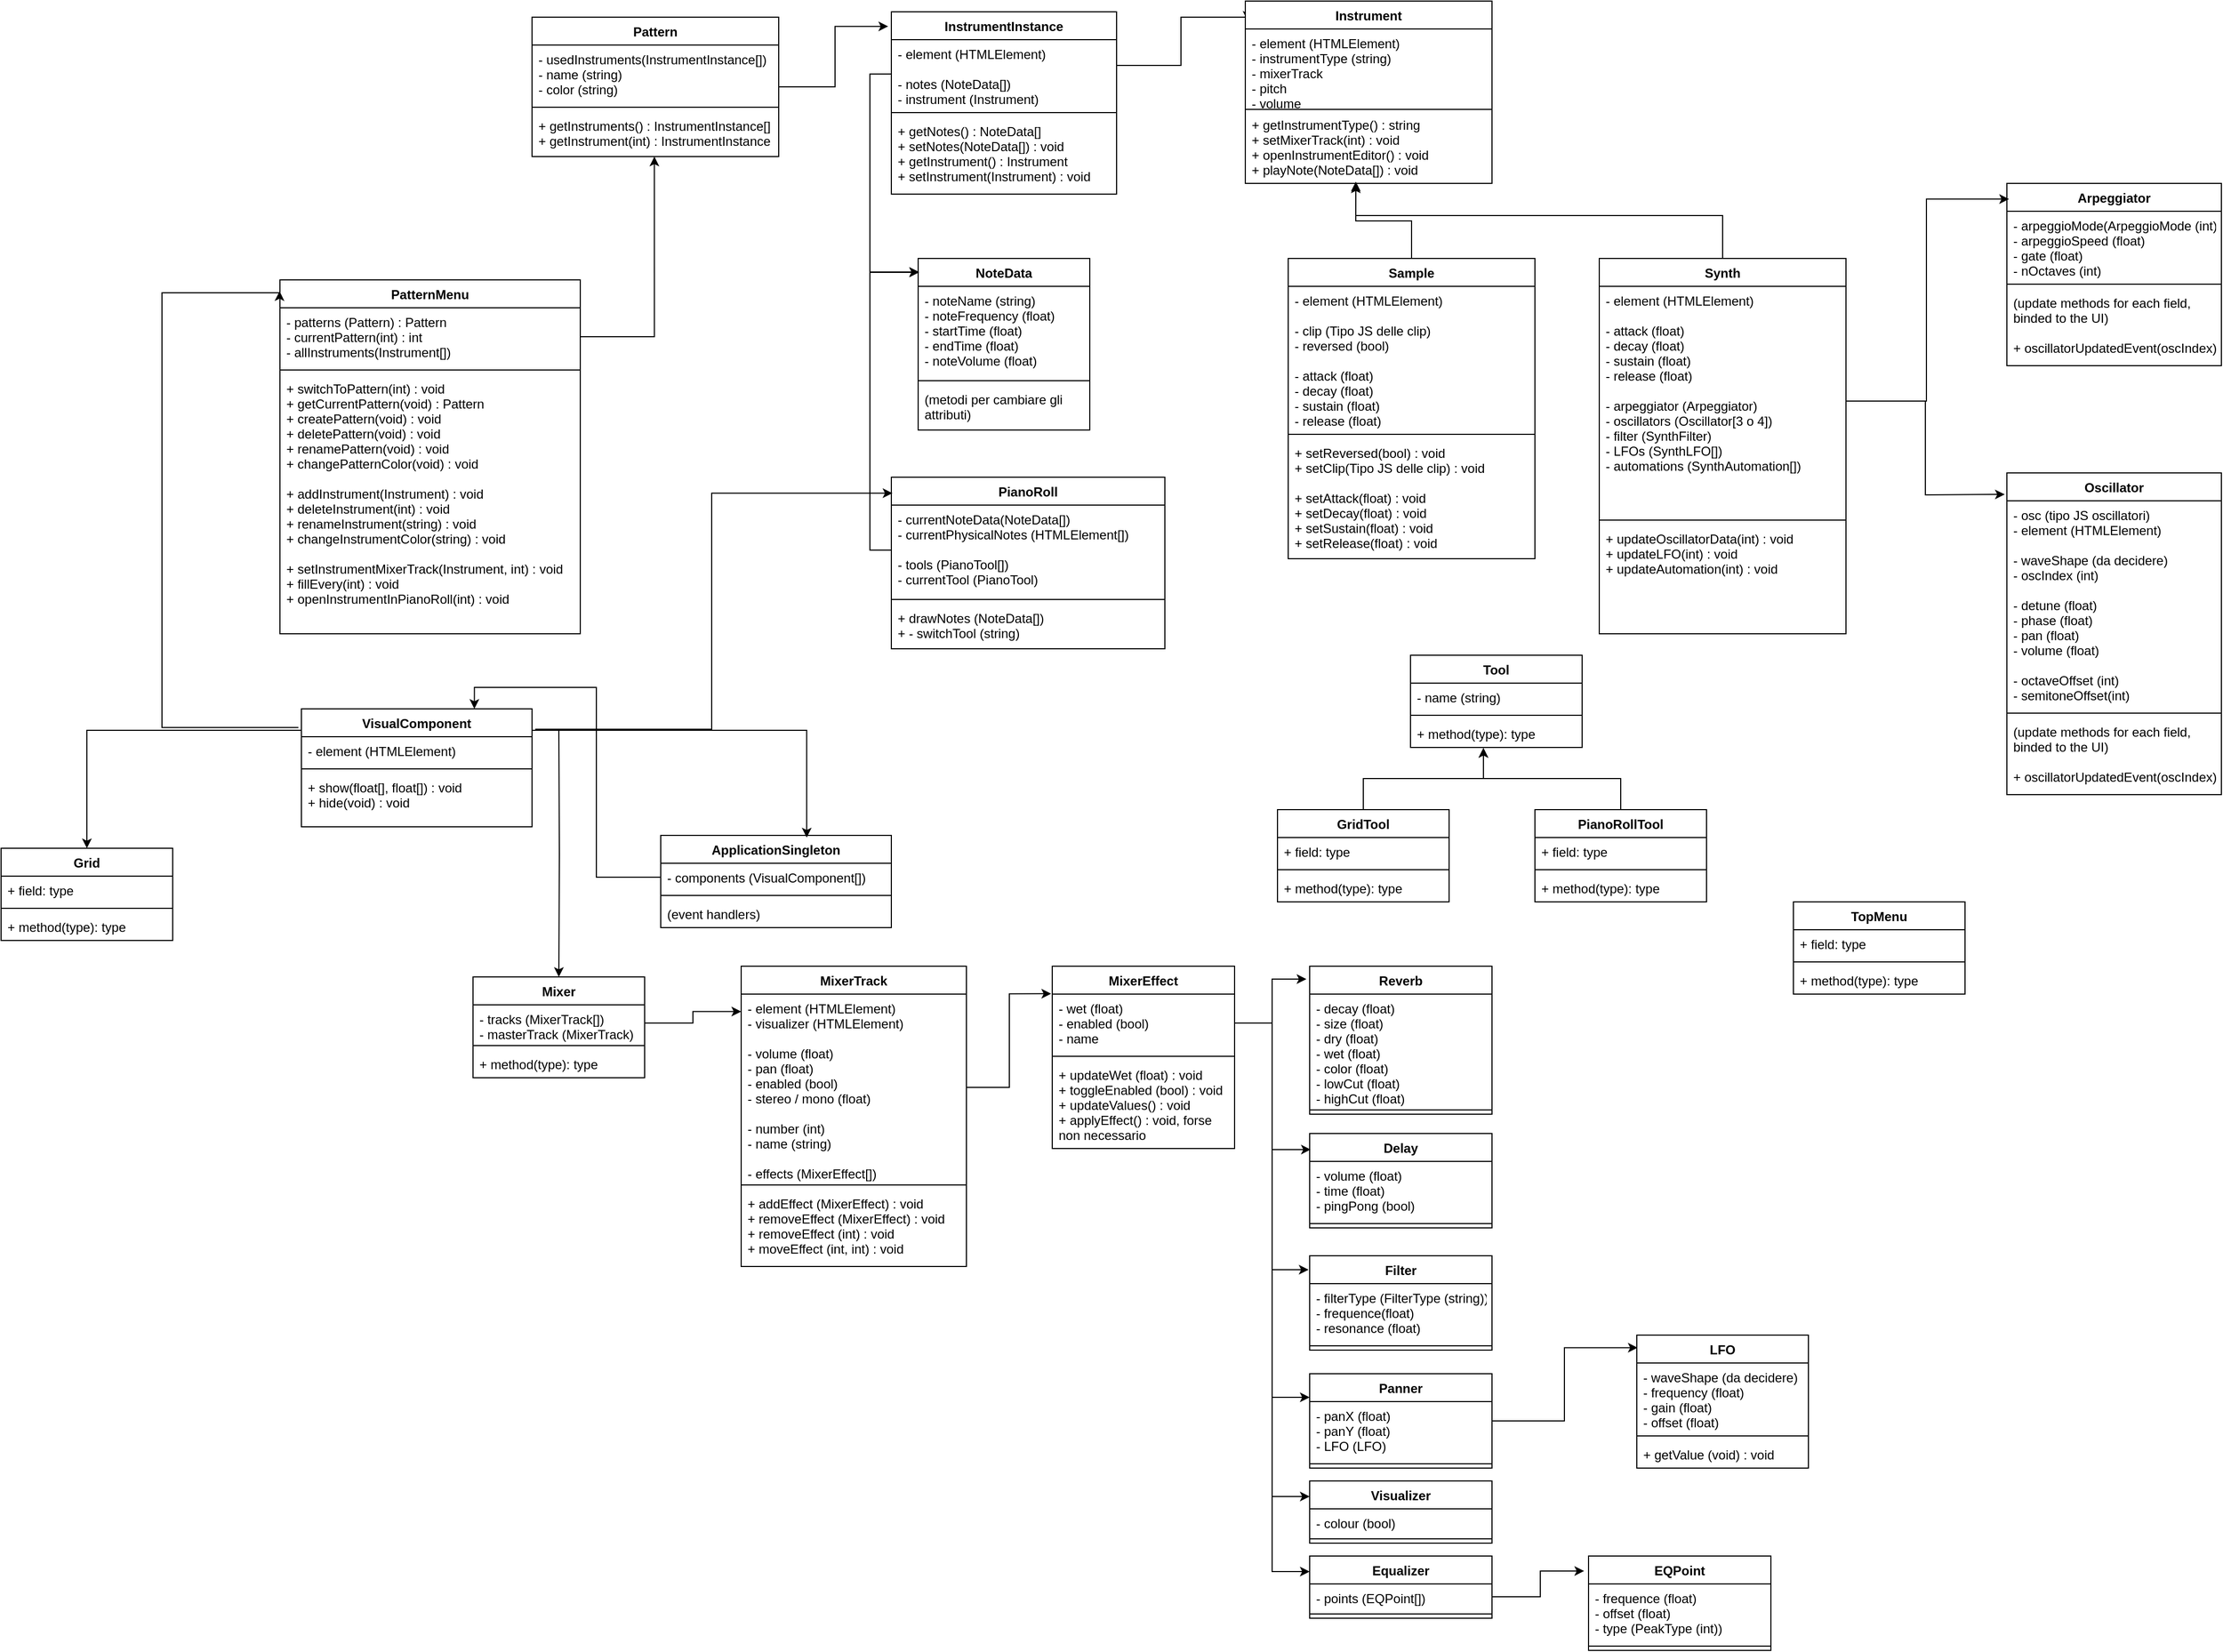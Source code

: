 <mxfile version="14.4.4" type="device"><diagram id="C5RBs43oDa-KdzZeNtuy" name="Page-1"><mxGraphModel dx="1695" dy="1619" grid="1" gridSize="10" guides="1" tooltips="1" connect="1" arrows="1" fold="1" page="1" pageScale="1" pageWidth="827" pageHeight="1169" math="0" shadow="0"><root><mxCell id="WIyWlLk6GJQsqaUBKTNV-0"/><mxCell id="WIyWlLk6GJQsqaUBKTNV-1" parent="WIyWlLk6GJQsqaUBKTNV-0"/><mxCell id="mpDqHgoqTFLw5ExMY9Df-0" value="Mixer" style="swimlane;fontStyle=1;align=center;verticalAlign=top;childLayout=stackLayout;horizontal=1;startSize=26;horizontalStack=0;resizeParent=1;resizeParentMax=0;resizeLast=0;collapsible=1;marginBottom=0;" parent="WIyWlLk6GJQsqaUBKTNV-1" vertex="1"><mxGeometry x="-150" y="790" width="160" height="94" as="geometry"/></mxCell><mxCell id="mpDqHgoqTFLw5ExMY9Df-1" value="- tracks (MixerTrack[])&#10;- masterTrack (MixerTrack)" style="text;strokeColor=none;fillColor=none;align=left;verticalAlign=top;spacingLeft=4;spacingRight=4;overflow=hidden;rotatable=0;points=[[0,0.5],[1,0.5]];portConstraint=eastwest;" parent="mpDqHgoqTFLw5ExMY9Df-0" vertex="1"><mxGeometry y="26" width="160" height="34" as="geometry"/></mxCell><mxCell id="mpDqHgoqTFLw5ExMY9Df-2" value="" style="line;strokeWidth=1;fillColor=none;align=left;verticalAlign=middle;spacingTop=-1;spacingLeft=3;spacingRight=3;rotatable=0;labelPosition=right;points=[];portConstraint=eastwest;" parent="mpDqHgoqTFLw5ExMY9Df-0" vertex="1"><mxGeometry y="60" width="160" height="8" as="geometry"/></mxCell><mxCell id="mpDqHgoqTFLw5ExMY9Df-3" value="+ method(type): type" style="text;strokeColor=none;fillColor=none;align=left;verticalAlign=top;spacingLeft=4;spacingRight=4;overflow=hidden;rotatable=0;points=[[0,0.5],[1,0.5]];portConstraint=eastwest;" parent="mpDqHgoqTFLw5ExMY9Df-0" vertex="1"><mxGeometry y="68" width="160" height="26" as="geometry"/></mxCell><mxCell id="mpDqHgoqTFLw5ExMY9Df-4" value="PatternMenu&#10;" style="swimlane;fontStyle=1;align=center;verticalAlign=top;childLayout=stackLayout;horizontal=1;startSize=26;horizontalStack=0;resizeParent=1;resizeParentMax=0;resizeLast=0;collapsible=1;marginBottom=0;" parent="WIyWlLk6GJQsqaUBKTNV-1" vertex="1"><mxGeometry x="-330" y="140" width="280" height="330" as="geometry"/></mxCell><mxCell id="mpDqHgoqTFLw5ExMY9Df-5" value="- patterns (Pattern) : Pattern&#10;- currentPattern(int) : int&#10;- allInstruments(Instrument[])" style="text;strokeColor=none;fillColor=none;align=left;verticalAlign=top;spacingLeft=4;spacingRight=4;overflow=hidden;rotatable=0;points=[[0,0.5],[1,0.5]];portConstraint=eastwest;" parent="mpDqHgoqTFLw5ExMY9Df-4" vertex="1"><mxGeometry y="26" width="280" height="54" as="geometry"/></mxCell><mxCell id="mpDqHgoqTFLw5ExMY9Df-6" value="" style="line;strokeWidth=1;fillColor=none;align=left;verticalAlign=middle;spacingTop=-1;spacingLeft=3;spacingRight=3;rotatable=0;labelPosition=right;points=[];portConstraint=eastwest;" parent="mpDqHgoqTFLw5ExMY9Df-4" vertex="1"><mxGeometry y="80" width="280" height="8" as="geometry"/></mxCell><mxCell id="mpDqHgoqTFLw5ExMY9Df-7" value="+ switchToPattern(int) : void&#10;+ getCurrentPattern(void) : Pattern&#10;+ createPattern(void) : void&#10;+ deletePattern(void) : void&#10;+ renamePattern(void) : void&#10;+ changePatternColor(void) : void&#10;&#10;+ addInstrument(Instrument) : void&#10;+ deleteInstrument(int) : void&#10;+ renameInstrument(string) : void&#10;+ changeInstrumentColor(string) : void&#10;&#10;+ setInstrumentMixerTrack(Instrument, int) : void&#10;+ fillEvery(int) : void&#10;+ openInstrumentInPianoRoll(int) : void" style="text;strokeColor=none;fillColor=none;align=left;verticalAlign=top;spacingLeft=4;spacingRight=4;overflow=hidden;rotatable=0;points=[[0,0.5],[1,0.5]];portConstraint=eastwest;" parent="mpDqHgoqTFLw5ExMY9Df-4" vertex="1"><mxGeometry y="88" width="280" height="242" as="geometry"/></mxCell><mxCell id="mpDqHgoqTFLw5ExMY9Df-8" value="PianoRoll" style="swimlane;fontStyle=1;align=center;verticalAlign=top;childLayout=stackLayout;horizontal=1;startSize=26;horizontalStack=0;resizeParent=1;resizeParentMax=0;resizeLast=0;collapsible=1;marginBottom=0;" parent="WIyWlLk6GJQsqaUBKTNV-1" vertex="1"><mxGeometry x="240" y="324" width="255" height="160" as="geometry"/></mxCell><mxCell id="mpDqHgoqTFLw5ExMY9Df-9" value="- currentNoteData(NoteData[])&#10;- currentPhysicalNotes (HTMLElement[])&#10;&#10;- tools (PianoTool[]) &#10;- currentTool (PianoTool)" style="text;strokeColor=none;fillColor=none;align=left;verticalAlign=top;spacingLeft=4;spacingRight=4;overflow=hidden;rotatable=0;points=[[0,0.5],[1,0.5]];portConstraint=eastwest;" parent="mpDqHgoqTFLw5ExMY9Df-8" vertex="1"><mxGeometry y="26" width="255" height="84" as="geometry"/></mxCell><mxCell id="mpDqHgoqTFLw5ExMY9Df-10" value="" style="line;strokeWidth=1;fillColor=none;align=left;verticalAlign=middle;spacingTop=-1;spacingLeft=3;spacingRight=3;rotatable=0;labelPosition=right;points=[];portConstraint=eastwest;" parent="mpDqHgoqTFLw5ExMY9Df-8" vertex="1"><mxGeometry y="110" width="255" height="8" as="geometry"/></mxCell><mxCell id="mpDqHgoqTFLw5ExMY9Df-11" value="+ drawNotes (NoteData[])&#10;+ - switchTool (string)" style="text;strokeColor=none;fillColor=none;align=left;verticalAlign=top;spacingLeft=4;spacingRight=4;overflow=hidden;rotatable=0;points=[[0,0.5],[1,0.5]];portConstraint=eastwest;" parent="mpDqHgoqTFLw5ExMY9Df-8" vertex="1"><mxGeometry y="118" width="255" height="42" as="geometry"/></mxCell><mxCell id="mpDqHgoqTFLw5ExMY9Df-12" value="TopMenu" style="swimlane;fontStyle=1;align=center;verticalAlign=top;childLayout=stackLayout;horizontal=1;startSize=26;horizontalStack=0;resizeParent=1;resizeParentMax=0;resizeLast=0;collapsible=1;marginBottom=0;" parent="WIyWlLk6GJQsqaUBKTNV-1" vertex="1"><mxGeometry x="1081" y="720" width="160" height="86" as="geometry"/></mxCell><mxCell id="mpDqHgoqTFLw5ExMY9Df-13" value="+ field: type" style="text;strokeColor=none;fillColor=none;align=left;verticalAlign=top;spacingLeft=4;spacingRight=4;overflow=hidden;rotatable=0;points=[[0,0.5],[1,0.5]];portConstraint=eastwest;" parent="mpDqHgoqTFLw5ExMY9Df-12" vertex="1"><mxGeometry y="26" width="160" height="26" as="geometry"/></mxCell><mxCell id="mpDqHgoqTFLw5ExMY9Df-14" value="" style="line;strokeWidth=1;fillColor=none;align=left;verticalAlign=middle;spacingTop=-1;spacingLeft=3;spacingRight=3;rotatable=0;labelPosition=right;points=[];portConstraint=eastwest;" parent="mpDqHgoqTFLw5ExMY9Df-12" vertex="1"><mxGeometry y="52" width="160" height="8" as="geometry"/></mxCell><mxCell id="mpDqHgoqTFLw5ExMY9Df-15" value="+ method(type): type" style="text;strokeColor=none;fillColor=none;align=left;verticalAlign=top;spacingLeft=4;spacingRight=4;overflow=hidden;rotatable=0;points=[[0,0.5],[1,0.5]];portConstraint=eastwest;" parent="mpDqHgoqTFLw5ExMY9Df-12" vertex="1"><mxGeometry y="60" width="160" height="26" as="geometry"/></mxCell><mxCell id="mpDqHgoqTFLw5ExMY9Df-16" value="Grid&#10;" style="swimlane;fontStyle=1;align=center;verticalAlign=top;childLayout=stackLayout;horizontal=1;startSize=26;horizontalStack=0;resizeParent=1;resizeParentMax=0;resizeLast=0;collapsible=1;marginBottom=0;" parent="WIyWlLk6GJQsqaUBKTNV-1" vertex="1"><mxGeometry x="-590" y="670" width="160" height="86" as="geometry"/></mxCell><mxCell id="mpDqHgoqTFLw5ExMY9Df-17" value="+ field: type" style="text;strokeColor=none;fillColor=none;align=left;verticalAlign=top;spacingLeft=4;spacingRight=4;overflow=hidden;rotatable=0;points=[[0,0.5],[1,0.5]];portConstraint=eastwest;" parent="mpDqHgoqTFLw5ExMY9Df-16" vertex="1"><mxGeometry y="26" width="160" height="26" as="geometry"/></mxCell><mxCell id="mpDqHgoqTFLw5ExMY9Df-18" value="" style="line;strokeWidth=1;fillColor=none;align=left;verticalAlign=middle;spacingTop=-1;spacingLeft=3;spacingRight=3;rotatable=0;labelPosition=right;points=[];portConstraint=eastwest;" parent="mpDqHgoqTFLw5ExMY9Df-16" vertex="1"><mxGeometry y="52" width="160" height="8" as="geometry"/></mxCell><mxCell id="mpDqHgoqTFLw5ExMY9Df-19" value="+ method(type): type" style="text;strokeColor=none;fillColor=none;align=left;verticalAlign=top;spacingLeft=4;spacingRight=4;overflow=hidden;rotatable=0;points=[[0,0.5],[1,0.5]];portConstraint=eastwest;" parent="mpDqHgoqTFLw5ExMY9Df-16" vertex="1"><mxGeometry y="60" width="160" height="26" as="geometry"/></mxCell><mxCell id="mpDqHgoqTFLw5ExMY9Df-20" value="Tool&#10;" style="swimlane;fontStyle=1;align=center;verticalAlign=top;childLayout=stackLayout;horizontal=1;startSize=26;horizontalStack=0;resizeParent=1;resizeParentMax=0;resizeLast=0;collapsible=1;marginBottom=0;" parent="WIyWlLk6GJQsqaUBKTNV-1" vertex="1"><mxGeometry x="724" y="490" width="160" height="86" as="geometry"/></mxCell><mxCell id="mpDqHgoqTFLw5ExMY9Df-21" value="- name (string)" style="text;strokeColor=none;fillColor=none;align=left;verticalAlign=top;spacingLeft=4;spacingRight=4;overflow=hidden;rotatable=0;points=[[0,0.5],[1,0.5]];portConstraint=eastwest;" parent="mpDqHgoqTFLw5ExMY9Df-20" vertex="1"><mxGeometry y="26" width="160" height="26" as="geometry"/></mxCell><mxCell id="mpDqHgoqTFLw5ExMY9Df-22" value="" style="line;strokeWidth=1;fillColor=none;align=left;verticalAlign=middle;spacingTop=-1;spacingLeft=3;spacingRight=3;rotatable=0;labelPosition=right;points=[];portConstraint=eastwest;" parent="mpDqHgoqTFLw5ExMY9Df-20" vertex="1"><mxGeometry y="52" width="160" height="8" as="geometry"/></mxCell><mxCell id="mpDqHgoqTFLw5ExMY9Df-23" value="+ method(type): type" style="text;strokeColor=none;fillColor=none;align=left;verticalAlign=top;spacingLeft=4;spacingRight=4;overflow=hidden;rotatable=0;points=[[0,0.5],[1,0.5]];portConstraint=eastwest;" parent="mpDqHgoqTFLw5ExMY9Df-20" vertex="1"><mxGeometry y="60" width="160" height="26" as="geometry"/></mxCell><mxCell id="mpDqHgoqTFLw5ExMY9Df-32" style="edgeStyle=orthogonalEdgeStyle;rounded=0;orthogonalLoop=1;jettySize=auto;html=1;entryX=0.425;entryY=1.019;entryDx=0;entryDy=0;entryPerimeter=0;" parent="WIyWlLk6GJQsqaUBKTNV-1" source="mpDqHgoqTFLw5ExMY9Df-24" target="mpDqHgoqTFLw5ExMY9Df-23" edge="1"><mxGeometry relative="1" as="geometry"/></mxCell><mxCell id="mpDqHgoqTFLw5ExMY9Df-24" value="GridTool&#10;" style="swimlane;fontStyle=1;align=center;verticalAlign=top;childLayout=stackLayout;horizontal=1;startSize=26;horizontalStack=0;resizeParent=1;resizeParentMax=0;resizeLast=0;collapsible=1;marginBottom=0;" parent="WIyWlLk6GJQsqaUBKTNV-1" vertex="1"><mxGeometry x="600" y="634" width="160" height="86" as="geometry"/></mxCell><mxCell id="mpDqHgoqTFLw5ExMY9Df-25" value="+ field: type" style="text;strokeColor=none;fillColor=none;align=left;verticalAlign=top;spacingLeft=4;spacingRight=4;overflow=hidden;rotatable=0;points=[[0,0.5],[1,0.5]];portConstraint=eastwest;" parent="mpDqHgoqTFLw5ExMY9Df-24" vertex="1"><mxGeometry y="26" width="160" height="26" as="geometry"/></mxCell><mxCell id="mpDqHgoqTFLw5ExMY9Df-26" value="" style="line;strokeWidth=1;fillColor=none;align=left;verticalAlign=middle;spacingTop=-1;spacingLeft=3;spacingRight=3;rotatable=0;labelPosition=right;points=[];portConstraint=eastwest;" parent="mpDqHgoqTFLw5ExMY9Df-24" vertex="1"><mxGeometry y="52" width="160" height="8" as="geometry"/></mxCell><mxCell id="mpDqHgoqTFLw5ExMY9Df-27" value="+ method(type): type" style="text;strokeColor=none;fillColor=none;align=left;verticalAlign=top;spacingLeft=4;spacingRight=4;overflow=hidden;rotatable=0;points=[[0,0.5],[1,0.5]];portConstraint=eastwest;" parent="mpDqHgoqTFLw5ExMY9Df-24" vertex="1"><mxGeometry y="60" width="160" height="26" as="geometry"/></mxCell><mxCell id="mpDqHgoqTFLw5ExMY9Df-33" style="edgeStyle=orthogonalEdgeStyle;rounded=0;orthogonalLoop=1;jettySize=auto;html=1;entryX=0.425;entryY=1.019;entryDx=0;entryDy=0;entryPerimeter=0;" parent="WIyWlLk6GJQsqaUBKTNV-1" source="mpDqHgoqTFLw5ExMY9Df-28" target="mpDqHgoqTFLw5ExMY9Df-23" edge="1"><mxGeometry relative="1" as="geometry"/></mxCell><mxCell id="mpDqHgoqTFLw5ExMY9Df-28" value="PianoRollTool&#10;" style="swimlane;fontStyle=1;align=center;verticalAlign=top;childLayout=stackLayout;horizontal=1;startSize=26;horizontalStack=0;resizeParent=1;resizeParentMax=0;resizeLast=0;collapsible=1;marginBottom=0;" parent="WIyWlLk6GJQsqaUBKTNV-1" vertex="1"><mxGeometry x="840" y="634" width="160" height="86" as="geometry"/></mxCell><mxCell id="mpDqHgoqTFLw5ExMY9Df-29" value="+ field: type" style="text;strokeColor=none;fillColor=none;align=left;verticalAlign=top;spacingLeft=4;spacingRight=4;overflow=hidden;rotatable=0;points=[[0,0.5],[1,0.5]];portConstraint=eastwest;" parent="mpDqHgoqTFLw5ExMY9Df-28" vertex="1"><mxGeometry y="26" width="160" height="26" as="geometry"/></mxCell><mxCell id="mpDqHgoqTFLw5ExMY9Df-30" value="" style="line;strokeWidth=1;fillColor=none;align=left;verticalAlign=middle;spacingTop=-1;spacingLeft=3;spacingRight=3;rotatable=0;labelPosition=right;points=[];portConstraint=eastwest;" parent="mpDqHgoqTFLw5ExMY9Df-28" vertex="1"><mxGeometry y="52" width="160" height="8" as="geometry"/></mxCell><mxCell id="mpDqHgoqTFLw5ExMY9Df-31" value="+ method(type): type" style="text;strokeColor=none;fillColor=none;align=left;verticalAlign=top;spacingLeft=4;spacingRight=4;overflow=hidden;rotatable=0;points=[[0,0.5],[1,0.5]];portConstraint=eastwest;" parent="mpDqHgoqTFLw5ExMY9Df-28" vertex="1"><mxGeometry y="60" width="160" height="26" as="geometry"/></mxCell><mxCell id="mpDqHgoqTFLw5ExMY9Df-58" style="edgeStyle=orthogonalEdgeStyle;rounded=0;orthogonalLoop=1;jettySize=auto;html=1;entryX=-0.014;entryY=0.08;entryDx=0;entryDy=0;entryPerimeter=0;" parent="WIyWlLk6GJQsqaUBKTNV-1" source="mpDqHgoqTFLw5ExMY9Df-34" target="mpDqHgoqTFLw5ExMY9Df-40" edge="1"><mxGeometry relative="1" as="geometry"/></mxCell><mxCell id="mpDqHgoqTFLw5ExMY9Df-34" value="Pattern" style="swimlane;fontStyle=1;align=center;verticalAlign=top;childLayout=stackLayout;horizontal=1;startSize=26;horizontalStack=0;resizeParent=1;resizeParentMax=0;resizeLast=0;collapsible=1;marginBottom=0;" parent="WIyWlLk6GJQsqaUBKTNV-1" vertex="1"><mxGeometry x="-95" y="-105" width="230" height="130" as="geometry"/></mxCell><mxCell id="mpDqHgoqTFLw5ExMY9Df-35" value="- usedInstruments(InstrumentInstance[])&#10;- name (string)&#10;- color (string)" style="text;strokeColor=none;fillColor=none;align=left;verticalAlign=top;spacingLeft=4;spacingRight=4;overflow=hidden;rotatable=0;points=[[0,0.5],[1,0.5]];portConstraint=eastwest;" parent="mpDqHgoqTFLw5ExMY9Df-34" vertex="1"><mxGeometry y="26" width="230" height="54" as="geometry"/></mxCell><mxCell id="mpDqHgoqTFLw5ExMY9Df-36" value="" style="line;strokeWidth=1;fillColor=none;align=left;verticalAlign=middle;spacingTop=-1;spacingLeft=3;spacingRight=3;rotatable=0;labelPosition=right;points=[];portConstraint=eastwest;" parent="mpDqHgoqTFLw5ExMY9Df-34" vertex="1"><mxGeometry y="80" width="230" height="8" as="geometry"/></mxCell><mxCell id="mpDqHgoqTFLw5ExMY9Df-37" value="+ getInstruments() : InstrumentInstance[]&#10;+ getInstrument(int) : InstrumentInstance&#10;" style="text;strokeColor=none;fillColor=none;align=left;verticalAlign=top;spacingLeft=4;spacingRight=4;overflow=hidden;rotatable=0;points=[[0,0.5],[1,0.5]];portConstraint=eastwest;" parent="mpDqHgoqTFLw5ExMY9Df-34" vertex="1"><mxGeometry y="88" width="230" height="42" as="geometry"/></mxCell><mxCell id="mpDqHgoqTFLw5ExMY9Df-59" style="edgeStyle=orthogonalEdgeStyle;rounded=0;orthogonalLoop=1;jettySize=auto;html=1;entryX=0.009;entryY=0.108;entryDx=0;entryDy=0;entryPerimeter=0;" parent="WIyWlLk6GJQsqaUBKTNV-1" source="mpDqHgoqTFLw5ExMY9Df-40" target="mpDqHgoqTFLw5ExMY9Df-45" edge="1"><mxGeometry relative="1" as="geometry"><Array as="points"><mxPoint x="510" y="-60"/><mxPoint x="510" y="-105"/></Array></mxGeometry></mxCell><mxCell id="mpDqHgoqTFLw5ExMY9Df-40" value="InstrumentInstance" style="swimlane;fontStyle=1;align=center;verticalAlign=top;childLayout=stackLayout;horizontal=1;startSize=26;horizontalStack=0;resizeParent=1;resizeParentMax=0;resizeLast=0;collapsible=1;marginBottom=0;" parent="WIyWlLk6GJQsqaUBKTNV-1" vertex="1"><mxGeometry x="240" y="-110" width="210" height="170" as="geometry"/></mxCell><mxCell id="mpDqHgoqTFLw5ExMY9Df-41" value="- element (HTMLElement)&#10;&#10;- notes (NoteData[])&#10;- instrument (Instrument)&#10;" style="text;strokeColor=none;fillColor=none;align=left;verticalAlign=top;spacingLeft=4;spacingRight=4;overflow=hidden;rotatable=0;points=[[0,0.5],[1,0.5]];portConstraint=eastwest;" parent="mpDqHgoqTFLw5ExMY9Df-40" vertex="1"><mxGeometry y="26" width="210" height="64" as="geometry"/></mxCell><mxCell id="mpDqHgoqTFLw5ExMY9Df-42" value="" style="line;strokeWidth=1;fillColor=none;align=left;verticalAlign=middle;spacingTop=-1;spacingLeft=3;spacingRight=3;rotatable=0;labelPosition=right;points=[];portConstraint=eastwest;" parent="mpDqHgoqTFLw5ExMY9Df-40" vertex="1"><mxGeometry y="90" width="210" height="8" as="geometry"/></mxCell><mxCell id="mpDqHgoqTFLw5ExMY9Df-43" value="+ getNotes() : NoteData[]&#10;+ setNotes(NoteData[]) : void&#10;+ getInstrument() : Instrument&#10;+ setInstrument(Instrument) : void" style="text;strokeColor=none;fillColor=none;align=left;verticalAlign=top;spacingLeft=4;spacingRight=4;overflow=hidden;rotatable=0;points=[[0,0.5],[1,0.5]];portConstraint=eastwest;" parent="mpDqHgoqTFLw5ExMY9Df-40" vertex="1"><mxGeometry y="98" width="210" height="72" as="geometry"/></mxCell><mxCell id="mpDqHgoqTFLw5ExMY9Df-45" value="Instrument" style="swimlane;fontStyle=1;align=center;verticalAlign=top;childLayout=stackLayout;horizontal=1;startSize=26;horizontalStack=0;resizeParent=1;resizeParentMax=0;resizeLast=0;collapsible=1;marginBottom=0;" parent="WIyWlLk6GJQsqaUBKTNV-1" vertex="1"><mxGeometry x="570" y="-120" width="230" height="170" as="geometry"/></mxCell><mxCell id="mpDqHgoqTFLw5ExMY9Df-46" value="- element (HTMLElement)&#10;- instrumentType (string)&#10;- mixerTrack&#10;- pitch&#10;- volume&#10;" style="text;strokeColor=none;fillColor=none;align=left;verticalAlign=top;spacingLeft=4;spacingRight=4;overflow=hidden;rotatable=0;points=[[0,0.5],[1,0.5]];portConstraint=eastwest;" parent="mpDqHgoqTFLw5ExMY9Df-45" vertex="1"><mxGeometry y="26" width="230" height="74" as="geometry"/></mxCell><mxCell id="mpDqHgoqTFLw5ExMY9Df-47" value="" style="line;strokeWidth=1;fillColor=none;align=left;verticalAlign=middle;spacingTop=-1;spacingLeft=3;spacingRight=3;rotatable=0;labelPosition=right;points=[];portConstraint=eastwest;" parent="mpDqHgoqTFLw5ExMY9Df-45" vertex="1"><mxGeometry y="100" width="230" height="2" as="geometry"/></mxCell><mxCell id="mpDqHgoqTFLw5ExMY9Df-48" value="+ getInstrumentType() : string&#10;+ setMixerTrack(int) : void&#10;+ openInstrumentEditor() : void&#10;+ playNote(NoteData[]) : void" style="text;strokeColor=none;fillColor=none;align=left;verticalAlign=top;spacingLeft=4;spacingRight=4;overflow=hidden;rotatable=0;points=[[0,0.5],[1,0.5]];portConstraint=eastwest;" parent="mpDqHgoqTFLw5ExMY9Df-45" vertex="1"><mxGeometry y="102" width="230" height="68" as="geometry"/></mxCell><mxCell id="mpDqHgoqTFLw5ExMY9Df-60" style="edgeStyle=orthogonalEdgeStyle;rounded=0;orthogonalLoop=1;jettySize=auto;html=1;entryX=0.448;entryY=0.976;entryDx=0;entryDy=0;entryPerimeter=0;" parent="WIyWlLk6GJQsqaUBKTNV-1" source="mpDqHgoqTFLw5ExMY9Df-49" target="mpDqHgoqTFLw5ExMY9Df-48" edge="1"><mxGeometry relative="1" as="geometry"><Array as="points"><mxPoint x="1015" y="80"/><mxPoint x="673" y="80"/></Array></mxGeometry></mxCell><mxCell id="mpDqHgoqTFLw5ExMY9Df-49" value="Synth" style="swimlane;fontStyle=1;align=center;verticalAlign=top;childLayout=stackLayout;horizontal=1;startSize=26;horizontalStack=0;resizeParent=1;resizeParentMax=0;resizeLast=0;collapsible=1;marginBottom=0;" parent="WIyWlLk6GJQsqaUBKTNV-1" vertex="1"><mxGeometry x="900" y="120" width="230" height="350" as="geometry"/></mxCell><mxCell id="mpDqHgoqTFLw5ExMY9Df-50" value="- element (HTMLElement)&#10;&#10;- attack (float)&#10;- decay (float)&#10;- sustain (float)&#10;- release (float)&#10;&#10;- arpeggiator (Arpeggiator)&#10;- oscillators (Oscillator[3 o 4])&#10;- filter (SynthFilter)&#10;- LFOs (SynthLFO[])&#10;- automations (SynthAutomation[])" style="text;strokeColor=none;fillColor=none;align=left;verticalAlign=top;spacingLeft=4;spacingRight=4;overflow=hidden;rotatable=0;points=[[0,0.5],[1,0.5]];portConstraint=eastwest;" parent="mpDqHgoqTFLw5ExMY9Df-49" vertex="1"><mxGeometry y="26" width="230" height="214" as="geometry"/></mxCell><mxCell id="mpDqHgoqTFLw5ExMY9Df-51" value="" style="line;strokeWidth=1;fillColor=none;align=left;verticalAlign=middle;spacingTop=-1;spacingLeft=3;spacingRight=3;rotatable=0;labelPosition=right;points=[];portConstraint=eastwest;" parent="mpDqHgoqTFLw5ExMY9Df-49" vertex="1"><mxGeometry y="240" width="230" height="8" as="geometry"/></mxCell><mxCell id="mpDqHgoqTFLw5ExMY9Df-52" value="+ updateOscillatorData(int) : void&#10;+ updateLFO(int) : void&#10;+ updateAutomation(int) : void" style="text;strokeColor=none;fillColor=none;align=left;verticalAlign=top;spacingLeft=4;spacingRight=4;overflow=hidden;rotatable=0;points=[[0,0.5],[1,0.5]];portConstraint=eastwest;" parent="mpDqHgoqTFLw5ExMY9Df-49" vertex="1"><mxGeometry y="248" width="230" height="102" as="geometry"/></mxCell><mxCell id="mpDqHgoqTFLw5ExMY9Df-61" style="edgeStyle=orthogonalEdgeStyle;rounded=0;orthogonalLoop=1;jettySize=auto;html=1;entryX=0.448;entryY=1;entryDx=0;entryDy=0;entryPerimeter=0;" parent="WIyWlLk6GJQsqaUBKTNV-1" source="mpDqHgoqTFLw5ExMY9Df-53" target="mpDqHgoqTFLw5ExMY9Df-48" edge="1"><mxGeometry relative="1" as="geometry"><mxPoint x="700" y="20" as="targetPoint"/></mxGeometry></mxCell><mxCell id="mpDqHgoqTFLw5ExMY9Df-53" value="Sample" style="swimlane;fontStyle=1;align=center;verticalAlign=top;childLayout=stackLayout;horizontal=1;startSize=26;horizontalStack=0;resizeParent=1;resizeParentMax=0;resizeLast=0;collapsible=1;marginBottom=0;" parent="WIyWlLk6GJQsqaUBKTNV-1" vertex="1"><mxGeometry x="610" y="120" width="230" height="280" as="geometry"/></mxCell><mxCell id="mpDqHgoqTFLw5ExMY9Df-54" value="- element (HTMLElement)&#10;&#10;- clip (Tipo JS delle clip)&#10;- reversed (bool)&#10;&#10;- attack (float)&#10;- decay (float)&#10;- sustain (float)&#10;- release (float)" style="text;strokeColor=none;fillColor=none;align=left;verticalAlign=top;spacingLeft=4;spacingRight=4;overflow=hidden;rotatable=0;points=[[0,0.5],[1,0.5]];portConstraint=eastwest;" parent="mpDqHgoqTFLw5ExMY9Df-53" vertex="1"><mxGeometry y="26" width="230" height="134" as="geometry"/></mxCell><mxCell id="mpDqHgoqTFLw5ExMY9Df-55" value="" style="line;strokeWidth=1;fillColor=none;align=left;verticalAlign=middle;spacingTop=-1;spacingLeft=3;spacingRight=3;rotatable=0;labelPosition=right;points=[];portConstraint=eastwest;" parent="mpDqHgoqTFLw5ExMY9Df-53" vertex="1"><mxGeometry y="160" width="230" height="8" as="geometry"/></mxCell><mxCell id="mpDqHgoqTFLw5ExMY9Df-56" value="+ setReversed(bool) : void&#10;+ setClip(Tipo JS delle clip) : void&#10;&#10;+ setAttack(float) : void&#10;+ setDecay(float) : void&#10;+ setSustain(float) : void&#10;+ setRelease(float) : void" style="text;strokeColor=none;fillColor=none;align=left;verticalAlign=top;spacingLeft=4;spacingRight=4;overflow=hidden;rotatable=0;points=[[0,0.5],[1,0.5]];portConstraint=eastwest;" parent="mpDqHgoqTFLw5ExMY9Df-53" vertex="1"><mxGeometry y="168" width="230" height="112" as="geometry"/></mxCell><mxCell id="mpDqHgoqTFLw5ExMY9Df-57" style="edgeStyle=orthogonalEdgeStyle;rounded=0;orthogonalLoop=1;jettySize=auto;html=1;entryX=0.496;entryY=1;entryDx=0;entryDy=0;entryPerimeter=0;" parent="WIyWlLk6GJQsqaUBKTNV-1" source="mpDqHgoqTFLw5ExMY9Df-5" target="mpDqHgoqTFLw5ExMY9Df-37" edge="1"><mxGeometry relative="1" as="geometry"/></mxCell><mxCell id="mpDqHgoqTFLw5ExMY9Df-62" value="Oscillator" style="swimlane;fontStyle=1;align=center;verticalAlign=top;childLayout=stackLayout;horizontal=1;startSize=26;horizontalStack=0;resizeParent=1;resizeParentMax=0;resizeLast=0;collapsible=1;marginBottom=0;" parent="WIyWlLk6GJQsqaUBKTNV-1" vertex="1"><mxGeometry x="1280" y="320" width="200" height="300" as="geometry"/></mxCell><mxCell id="mpDqHgoqTFLw5ExMY9Df-63" value="- osc (tipo JS oscillatori)&#10;- element (HTMLElement)&#10;&#10;- waveShape (da decidere)&#10;- oscIndex (int)&#10;&#10;- detune (float)&#10;- phase (float)&#10;- pan (float)&#10;- volume (float)&#10;&#10;- octaveOffset (int)&#10;- semitoneOffset(int)" style="text;strokeColor=none;fillColor=none;align=left;verticalAlign=top;spacingLeft=4;spacingRight=4;overflow=hidden;rotatable=0;points=[[0,0.5],[1,0.5]];portConstraint=eastwest;" parent="mpDqHgoqTFLw5ExMY9Df-62" vertex="1"><mxGeometry y="26" width="200" height="194" as="geometry"/></mxCell><mxCell id="mpDqHgoqTFLw5ExMY9Df-64" value="" style="line;strokeWidth=1;fillColor=none;align=left;verticalAlign=middle;spacingTop=-1;spacingLeft=3;spacingRight=3;rotatable=0;labelPosition=right;points=[];portConstraint=eastwest;" parent="mpDqHgoqTFLw5ExMY9Df-62" vertex="1"><mxGeometry y="220" width="200" height="8" as="geometry"/></mxCell><mxCell id="mpDqHgoqTFLw5ExMY9Df-65" value="(update methods for each field, &#10;binded to the UI)&#10;&#10;+ oscillatorUpdatedEvent(oscIndex)" style="text;strokeColor=none;fillColor=none;align=left;verticalAlign=top;spacingLeft=4;spacingRight=4;overflow=hidden;rotatable=0;points=[[0,0.5],[1,0.5]];portConstraint=eastwest;" parent="mpDqHgoqTFLw5ExMY9Df-62" vertex="1"><mxGeometry y="228" width="200" height="72" as="geometry"/></mxCell><mxCell id="mpDqHgoqTFLw5ExMY9Df-66" style="edgeStyle=orthogonalEdgeStyle;rounded=0;orthogonalLoop=1;jettySize=auto;html=1;" parent="WIyWlLk6GJQsqaUBKTNV-1" source="mpDqHgoqTFLw5ExMY9Df-50" edge="1"><mxGeometry relative="1" as="geometry"><mxPoint x="1278" y="340" as="targetPoint"/></mxGeometry></mxCell><mxCell id="mpDqHgoqTFLw5ExMY9Df-67" value="NoteData" style="swimlane;fontStyle=1;align=center;verticalAlign=top;childLayout=stackLayout;horizontal=1;startSize=26;horizontalStack=0;resizeParent=1;resizeParentMax=0;resizeLast=0;collapsible=1;marginBottom=0;" parent="WIyWlLk6GJQsqaUBKTNV-1" vertex="1"><mxGeometry x="265" y="120" width="160" height="160" as="geometry"/></mxCell><mxCell id="mpDqHgoqTFLw5ExMY9Df-68" value="- noteName (string)&#10;- noteFrequency (float)&#10;- startTime (float)&#10;- endTime (float)&#10;- noteVolume (float)&#10;" style="text;strokeColor=none;fillColor=none;align=left;verticalAlign=top;spacingLeft=4;spacingRight=4;overflow=hidden;rotatable=0;points=[[0,0.5],[1,0.5]];portConstraint=eastwest;" parent="mpDqHgoqTFLw5ExMY9Df-67" vertex="1"><mxGeometry y="26" width="160" height="84" as="geometry"/></mxCell><mxCell id="mpDqHgoqTFLw5ExMY9Df-69" value="" style="line;strokeWidth=1;fillColor=none;align=left;verticalAlign=middle;spacingTop=-1;spacingLeft=3;spacingRight=3;rotatable=0;labelPosition=right;points=[];portConstraint=eastwest;" parent="mpDqHgoqTFLw5ExMY9Df-67" vertex="1"><mxGeometry y="110" width="160" height="8" as="geometry"/></mxCell><mxCell id="mpDqHgoqTFLw5ExMY9Df-70" value="(metodi per cambiare gli &#10;attributi)" style="text;strokeColor=none;fillColor=none;align=left;verticalAlign=top;spacingLeft=4;spacingRight=4;overflow=hidden;rotatable=0;points=[[0,0.5],[1,0.5]];portConstraint=eastwest;" parent="mpDqHgoqTFLw5ExMY9Df-67" vertex="1"><mxGeometry y="118" width="160" height="42" as="geometry"/></mxCell><mxCell id="mpDqHgoqTFLw5ExMY9Df-71" style="edgeStyle=orthogonalEdgeStyle;rounded=0;orthogonalLoop=1;jettySize=auto;html=1;entryX=0.006;entryY=0.081;entryDx=0;entryDy=0;entryPerimeter=0;" parent="WIyWlLk6GJQsqaUBKTNV-1" source="mpDqHgoqTFLw5ExMY9Df-41" target="mpDqHgoqTFLw5ExMY9Df-67" edge="1"><mxGeometry relative="1" as="geometry"/></mxCell><mxCell id="mpDqHgoqTFLw5ExMY9Df-73" style="edgeStyle=orthogonalEdgeStyle;rounded=0;orthogonalLoop=1;jettySize=auto;html=1;entryX=0.005;entryY=0.079;entryDx=0;entryDy=0;entryPerimeter=0;" parent="WIyWlLk6GJQsqaUBKTNV-1" source="mpDqHgoqTFLw5ExMY9Df-9" target="mpDqHgoqTFLw5ExMY9Df-67" edge="1"><mxGeometry relative="1" as="geometry"/></mxCell><mxCell id="mpDqHgoqTFLw5ExMY9Df-74" value="Arpeggiator" style="swimlane;fontStyle=1;align=center;verticalAlign=top;childLayout=stackLayout;horizontal=1;startSize=26;horizontalStack=0;resizeParent=1;resizeParentMax=0;resizeLast=0;collapsible=1;marginBottom=0;" parent="WIyWlLk6GJQsqaUBKTNV-1" vertex="1"><mxGeometry x="1280" y="50" width="200" height="170" as="geometry"/></mxCell><mxCell id="mpDqHgoqTFLw5ExMY9Df-75" value="- arpeggioMode(ArpeggioMode (int))&#10;- arpeggioSpeed (float)&#10;- gate (float)&#10;- nOctaves (int)" style="text;strokeColor=none;fillColor=none;align=left;verticalAlign=top;spacingLeft=4;spacingRight=4;overflow=hidden;rotatable=0;points=[[0,0.5],[1,0.5]];portConstraint=eastwest;" parent="mpDqHgoqTFLw5ExMY9Df-74" vertex="1"><mxGeometry y="26" width="200" height="64" as="geometry"/></mxCell><mxCell id="mpDqHgoqTFLw5ExMY9Df-76" value="" style="line;strokeWidth=1;fillColor=none;align=left;verticalAlign=middle;spacingTop=-1;spacingLeft=3;spacingRight=3;rotatable=0;labelPosition=right;points=[];portConstraint=eastwest;" parent="mpDqHgoqTFLw5ExMY9Df-74" vertex="1"><mxGeometry y="90" width="200" height="8" as="geometry"/></mxCell><mxCell id="mpDqHgoqTFLw5ExMY9Df-77" value="(update methods for each field, &#10;binded to the UI)&#10;&#10;+ oscillatorUpdatedEvent(oscIndex)" style="text;strokeColor=none;fillColor=none;align=left;verticalAlign=top;spacingLeft=4;spacingRight=4;overflow=hidden;rotatable=0;points=[[0,0.5],[1,0.5]];portConstraint=eastwest;" parent="mpDqHgoqTFLw5ExMY9Df-74" vertex="1"><mxGeometry y="98" width="200" height="72" as="geometry"/></mxCell><mxCell id="mpDqHgoqTFLw5ExMY9Df-78" style="edgeStyle=orthogonalEdgeStyle;rounded=0;orthogonalLoop=1;jettySize=auto;html=1;exitX=1;exitY=0.5;exitDx=0;exitDy=0;entryX=0.01;entryY=0.086;entryDx=0;entryDy=0;entryPerimeter=0;" parent="WIyWlLk6GJQsqaUBKTNV-1" source="mpDqHgoqTFLw5ExMY9Df-50" target="mpDqHgoqTFLw5ExMY9Df-74" edge="1"><mxGeometry relative="1" as="geometry"/></mxCell><mxCell id="mpDqHgoqTFLw5ExMY9Df-79" value="ApplicationSingleton" style="swimlane;fontStyle=1;align=center;verticalAlign=top;childLayout=stackLayout;horizontal=1;startSize=26;horizontalStack=0;resizeParent=1;resizeParentMax=0;resizeLast=0;collapsible=1;marginBottom=0;" parent="WIyWlLk6GJQsqaUBKTNV-1" vertex="1"><mxGeometry x="25" y="658" width="215" height="86" as="geometry"/></mxCell><mxCell id="mpDqHgoqTFLw5ExMY9Df-80" value="- components (VisualComponent[])" style="text;strokeColor=none;fillColor=none;align=left;verticalAlign=top;spacingLeft=4;spacingRight=4;overflow=hidden;rotatable=0;points=[[0,0.5],[1,0.5]];portConstraint=eastwest;" parent="mpDqHgoqTFLw5ExMY9Df-79" vertex="1"><mxGeometry y="26" width="215" height="26" as="geometry"/></mxCell><mxCell id="mpDqHgoqTFLw5ExMY9Df-81" value="" style="line;strokeWidth=1;fillColor=none;align=left;verticalAlign=middle;spacingTop=-1;spacingLeft=3;spacingRight=3;rotatable=0;labelPosition=right;points=[];portConstraint=eastwest;" parent="mpDqHgoqTFLw5ExMY9Df-79" vertex="1"><mxGeometry y="52" width="215" height="8" as="geometry"/></mxCell><mxCell id="mpDqHgoqTFLw5ExMY9Df-82" value="(event handlers)" style="text;strokeColor=none;fillColor=none;align=left;verticalAlign=top;spacingLeft=4;spacingRight=4;overflow=hidden;rotatable=0;points=[[0,0.5],[1,0.5]];portConstraint=eastwest;" parent="mpDqHgoqTFLw5ExMY9Df-79" vertex="1"><mxGeometry y="60" width="215" height="26" as="geometry"/></mxCell><mxCell id="mpDqHgoqTFLw5ExMY9Df-88" style="edgeStyle=orthogonalEdgeStyle;rounded=0;orthogonalLoop=1;jettySize=auto;html=1;entryX=0.004;entryY=0.093;entryDx=0;entryDy=0;entryPerimeter=0;exitX=1.014;exitY=0.173;exitDx=0;exitDy=0;exitPerimeter=0;" parent="WIyWlLk6GJQsqaUBKTNV-1" source="mpDqHgoqTFLw5ExMY9Df-83" target="mpDqHgoqTFLw5ExMY9Df-8" edge="1"><mxGeometry relative="1" as="geometry"/></mxCell><mxCell id="mpDqHgoqTFLw5ExMY9Df-89" style="edgeStyle=orthogonalEdgeStyle;rounded=0;orthogonalLoop=1;jettySize=auto;html=1;entryX=0.633;entryY=0.023;entryDx=0;entryDy=0;entryPerimeter=0;" parent="WIyWlLk6GJQsqaUBKTNV-1" source="mpDqHgoqTFLw5ExMY9Df-83" target="mpDqHgoqTFLw5ExMY9Df-79" edge="1"><mxGeometry relative="1" as="geometry"><Array as="points"><mxPoint x="161" y="560"/></Array></mxGeometry></mxCell><mxCell id="mpDqHgoqTFLw5ExMY9Df-92" style="edgeStyle=orthogonalEdgeStyle;rounded=0;orthogonalLoop=1;jettySize=auto;html=1;" parent="WIyWlLk6GJQsqaUBKTNV-1" target="mpDqHgoqTFLw5ExMY9Df-0" edge="1"><mxGeometry relative="1" as="geometry"><mxPoint x="-70" y="560" as="sourcePoint"/></mxGeometry></mxCell><mxCell id="mpDqHgoqTFLw5ExMY9Df-83" value="VisualComponent&#10;" style="swimlane;fontStyle=1;align=center;verticalAlign=top;childLayout=stackLayout;horizontal=1;startSize=26;horizontalStack=0;resizeParent=1;resizeParentMax=0;resizeLast=0;collapsible=1;marginBottom=0;" parent="WIyWlLk6GJQsqaUBKTNV-1" vertex="1"><mxGeometry x="-310" y="540" width="215" height="110" as="geometry"/></mxCell><mxCell id="mpDqHgoqTFLw5ExMY9Df-84" value="- element (HTMLElement)" style="text;strokeColor=none;fillColor=none;align=left;verticalAlign=top;spacingLeft=4;spacingRight=4;overflow=hidden;rotatable=0;points=[[0,0.5],[1,0.5]];portConstraint=eastwest;" parent="mpDqHgoqTFLw5ExMY9Df-83" vertex="1"><mxGeometry y="26" width="215" height="26" as="geometry"/></mxCell><mxCell id="mpDqHgoqTFLw5ExMY9Df-85" value="" style="line;strokeWidth=1;fillColor=none;align=left;verticalAlign=middle;spacingTop=-1;spacingLeft=3;spacingRight=3;rotatable=0;labelPosition=right;points=[];portConstraint=eastwest;" parent="mpDqHgoqTFLw5ExMY9Df-83" vertex="1"><mxGeometry y="52" width="215" height="8" as="geometry"/></mxCell><mxCell id="mpDqHgoqTFLw5ExMY9Df-86" value="+ show(float[], float[]) : void&#10;+ hide(void) : void" style="text;strokeColor=none;fillColor=none;align=left;verticalAlign=top;spacingLeft=4;spacingRight=4;overflow=hidden;rotatable=0;points=[[0,0.5],[1,0.5]];portConstraint=eastwest;" parent="mpDqHgoqTFLw5ExMY9Df-83" vertex="1"><mxGeometry y="60" width="215" height="50" as="geometry"/></mxCell><mxCell id="mpDqHgoqTFLw5ExMY9Df-87" style="edgeStyle=orthogonalEdgeStyle;rounded=0;orthogonalLoop=1;jettySize=auto;html=1;entryX=-0.001;entryY=0.032;entryDx=0;entryDy=0;entryPerimeter=0;exitX=-0.013;exitY=0.158;exitDx=0;exitDy=0;exitPerimeter=0;" parent="WIyWlLk6GJQsqaUBKTNV-1" source="mpDqHgoqTFLw5ExMY9Df-83" target="mpDqHgoqTFLw5ExMY9Df-4" edge="1"><mxGeometry relative="1" as="geometry"><Array as="points"><mxPoint x="-440" y="557"/><mxPoint x="-440" y="152"/><mxPoint x="-330" y="152"/></Array></mxGeometry></mxCell><mxCell id="mpDqHgoqTFLw5ExMY9Df-90" style="edgeStyle=orthogonalEdgeStyle;rounded=0;orthogonalLoop=1;jettySize=auto;html=1;entryX=0.5;entryY=0;entryDx=0;entryDy=0;" parent="WIyWlLk6GJQsqaUBKTNV-1" target="mpDqHgoqTFLw5ExMY9Df-16" edge="1"><mxGeometry relative="1" as="geometry"><mxPoint x="-310" y="560" as="sourcePoint"/><Array as="points"><mxPoint x="-510" y="560"/></Array></mxGeometry></mxCell><mxCell id="mpDqHgoqTFLw5ExMY9Df-91" style="edgeStyle=orthogonalEdgeStyle;rounded=0;orthogonalLoop=1;jettySize=auto;html=1;entryX=0.75;entryY=0;entryDx=0;entryDy=0;" parent="WIyWlLk6GJQsqaUBKTNV-1" source="mpDqHgoqTFLw5ExMY9Df-80" target="mpDqHgoqTFLw5ExMY9Df-83" edge="1"><mxGeometry relative="1" as="geometry"><mxPoint x="-10" y="580" as="targetPoint"/></mxGeometry></mxCell><mxCell id="mpDqHgoqTFLw5ExMY9Df-93" value="MixerTrack" style="swimlane;fontStyle=1;align=center;verticalAlign=top;childLayout=stackLayout;horizontal=1;startSize=26;horizontalStack=0;resizeParent=1;resizeParentMax=0;resizeLast=0;collapsible=1;marginBottom=0;" parent="WIyWlLk6GJQsqaUBKTNV-1" vertex="1"><mxGeometry x="100" y="780" width="210" height="280" as="geometry"/></mxCell><mxCell id="mpDqHgoqTFLw5ExMY9Df-94" value="- element (HTMLElement)&#10;- visualizer (HTMLElement)&#10;&#10;- volume (float)&#10;- pan (float)&#10;- enabled (bool)&#10;- stereo / mono (float)&#10;&#10;- number (int)&#10;- name (string)&#10;&#10;- effects (MixerEffect[])" style="text;strokeColor=none;fillColor=none;align=left;verticalAlign=top;spacingLeft=4;spacingRight=4;overflow=hidden;rotatable=0;points=[[0,0.5],[1,0.5]];portConstraint=eastwest;" parent="mpDqHgoqTFLw5ExMY9Df-93" vertex="1"><mxGeometry y="26" width="210" height="174" as="geometry"/></mxCell><mxCell id="mpDqHgoqTFLw5ExMY9Df-95" value="" style="line;strokeWidth=1;fillColor=none;align=left;verticalAlign=middle;spacingTop=-1;spacingLeft=3;spacingRight=3;rotatable=0;labelPosition=right;points=[];portConstraint=eastwest;" parent="mpDqHgoqTFLw5ExMY9Df-93" vertex="1"><mxGeometry y="200" width="210" height="8" as="geometry"/></mxCell><mxCell id="mpDqHgoqTFLw5ExMY9Df-96" value="+ addEffect (MixerEffect) : void&#10;+ removeEffect (MixerEffect) : void&#10;+ removeEffect (int) : void&#10;+ moveEffect (int, int) : void&#10;" style="text;strokeColor=none;fillColor=none;align=left;verticalAlign=top;spacingLeft=4;spacingRight=4;overflow=hidden;rotatable=0;points=[[0,0.5],[1,0.5]];portConstraint=eastwest;" parent="mpDqHgoqTFLw5ExMY9Df-93" vertex="1"><mxGeometry y="208" width="210" height="72" as="geometry"/></mxCell><mxCell id="mpDqHgoqTFLw5ExMY9Df-97" style="edgeStyle=orthogonalEdgeStyle;rounded=0;orthogonalLoop=1;jettySize=auto;html=1;entryX=0;entryY=0.151;entryDx=0;entryDy=0;entryPerimeter=0;" parent="WIyWlLk6GJQsqaUBKTNV-1" source="mpDqHgoqTFLw5ExMY9Df-1" target="mpDqHgoqTFLw5ExMY9Df-93" edge="1"><mxGeometry relative="1" as="geometry"/></mxCell><mxCell id="mpDqHgoqTFLw5ExMY9Df-98" value="MixerEffect" style="swimlane;fontStyle=1;align=center;verticalAlign=top;childLayout=stackLayout;horizontal=1;startSize=26;horizontalStack=0;resizeParent=1;resizeParentMax=0;resizeLast=0;collapsible=1;marginBottom=0;" parent="WIyWlLk6GJQsqaUBKTNV-1" vertex="1"><mxGeometry x="390" y="780" width="170" height="170" as="geometry"/></mxCell><mxCell id="mpDqHgoqTFLw5ExMY9Df-99" value="- wet (float)&#10;- enabled (bool)&#10;- name" style="text;strokeColor=none;fillColor=none;align=left;verticalAlign=top;spacingLeft=4;spacingRight=4;overflow=hidden;rotatable=0;points=[[0,0.5],[1,0.5]];portConstraint=eastwest;" parent="mpDqHgoqTFLw5ExMY9Df-98" vertex="1"><mxGeometry y="26" width="170" height="54" as="geometry"/></mxCell><mxCell id="mpDqHgoqTFLw5ExMY9Df-100" value="" style="line;strokeWidth=1;fillColor=none;align=left;verticalAlign=middle;spacingTop=-1;spacingLeft=3;spacingRight=3;rotatable=0;labelPosition=right;points=[];portConstraint=eastwest;" parent="mpDqHgoqTFLw5ExMY9Df-98" vertex="1"><mxGeometry y="80" width="170" height="8" as="geometry"/></mxCell><mxCell id="mpDqHgoqTFLw5ExMY9Df-101" value="+ updateWet (float) : void&#10;+ toggleEnabled (bool) : void&#10;+ updateValues() : void&#10;+ applyEffect() : void, forse&#10;non necessario&#10;" style="text;strokeColor=none;fillColor=none;align=left;verticalAlign=top;spacingLeft=4;spacingRight=4;overflow=hidden;rotatable=0;points=[[0,0.5],[1,0.5]];portConstraint=eastwest;" parent="mpDqHgoqTFLw5ExMY9Df-98" vertex="1"><mxGeometry y="88" width="170" height="82" as="geometry"/></mxCell><mxCell id="mpDqHgoqTFLw5ExMY9Df-102" style="edgeStyle=orthogonalEdgeStyle;rounded=0;orthogonalLoop=1;jettySize=auto;html=1;entryX=-0.006;entryY=0.151;entryDx=0;entryDy=0;entryPerimeter=0;" parent="WIyWlLk6GJQsqaUBKTNV-1" source="mpDqHgoqTFLw5ExMY9Df-94" target="mpDqHgoqTFLw5ExMY9Df-98" edge="1"><mxGeometry relative="1" as="geometry"/></mxCell><mxCell id="mpDqHgoqTFLw5ExMY9Df-103" value="Reverb" style="swimlane;fontStyle=1;align=center;verticalAlign=top;childLayout=stackLayout;horizontal=1;startSize=26;horizontalStack=0;resizeParent=1;resizeParentMax=0;resizeLast=0;collapsible=1;marginBottom=0;" parent="WIyWlLk6GJQsqaUBKTNV-1" vertex="1"><mxGeometry x="630" y="780" width="170" height="138" as="geometry"/></mxCell><mxCell id="mpDqHgoqTFLw5ExMY9Df-104" value="- decay (float)&#10;- size (float)&#10;- dry (float)&#10;- wet (float)&#10;- color (float)&#10;- lowCut (float)&#10;- highCut (float)" style="text;strokeColor=none;fillColor=none;align=left;verticalAlign=top;spacingLeft=4;spacingRight=4;overflow=hidden;rotatable=0;points=[[0,0.5],[1,0.5]];portConstraint=eastwest;" parent="mpDqHgoqTFLw5ExMY9Df-103" vertex="1"><mxGeometry y="26" width="170" height="104" as="geometry"/></mxCell><mxCell id="mpDqHgoqTFLw5ExMY9Df-105" value="" style="line;strokeWidth=1;fillColor=none;align=left;verticalAlign=middle;spacingTop=-1;spacingLeft=3;spacingRight=3;rotatable=0;labelPosition=right;points=[];portConstraint=eastwest;" parent="mpDqHgoqTFLw5ExMY9Df-103" vertex="1"><mxGeometry y="130" width="170" height="8" as="geometry"/></mxCell><mxCell id="mpDqHgoqTFLw5ExMY9Df-107" value="Delay" style="swimlane;fontStyle=1;align=center;verticalAlign=top;childLayout=stackLayout;horizontal=1;startSize=26;horizontalStack=0;resizeParent=1;resizeParentMax=0;resizeLast=0;collapsible=1;marginBottom=0;" parent="WIyWlLk6GJQsqaUBKTNV-1" vertex="1"><mxGeometry x="630" y="936" width="170" height="88" as="geometry"/></mxCell><mxCell id="mpDqHgoqTFLw5ExMY9Df-108" value="- volume (float)&#10;- time (float)&#10;- pingPong (bool)" style="text;strokeColor=none;fillColor=none;align=left;verticalAlign=top;spacingLeft=4;spacingRight=4;overflow=hidden;rotatable=0;points=[[0,0.5],[1,0.5]];portConstraint=eastwest;" parent="mpDqHgoqTFLw5ExMY9Df-107" vertex="1"><mxGeometry y="26" width="170" height="54" as="geometry"/></mxCell><mxCell id="mpDqHgoqTFLw5ExMY9Df-109" value="" style="line;strokeWidth=1;fillColor=none;align=left;verticalAlign=middle;spacingTop=-1;spacingLeft=3;spacingRight=3;rotatable=0;labelPosition=right;points=[];portConstraint=eastwest;" parent="mpDqHgoqTFLw5ExMY9Df-107" vertex="1"><mxGeometry y="80" width="170" height="8" as="geometry"/></mxCell><mxCell id="mpDqHgoqTFLw5ExMY9Df-110" value="Filter" style="swimlane;fontStyle=1;align=center;verticalAlign=top;childLayout=stackLayout;horizontal=1;startSize=26;horizontalStack=0;resizeParent=1;resizeParentMax=0;resizeLast=0;collapsible=1;marginBottom=0;" parent="WIyWlLk6GJQsqaUBKTNV-1" vertex="1"><mxGeometry x="630" y="1050" width="170" height="88" as="geometry"/></mxCell><mxCell id="mpDqHgoqTFLw5ExMY9Df-111" value="- filterType (FilterType (string))&#10;- frequence(float)&#10;- resonance (float)&#10;" style="text;strokeColor=none;fillColor=none;align=left;verticalAlign=top;spacingLeft=4;spacingRight=4;overflow=hidden;rotatable=0;points=[[0,0.5],[1,0.5]];portConstraint=eastwest;" parent="mpDqHgoqTFLw5ExMY9Df-110" vertex="1"><mxGeometry y="26" width="170" height="54" as="geometry"/></mxCell><mxCell id="mpDqHgoqTFLw5ExMY9Df-112" value="" style="line;strokeWidth=1;fillColor=none;align=left;verticalAlign=middle;spacingTop=-1;spacingLeft=3;spacingRight=3;rotatable=0;labelPosition=right;points=[];portConstraint=eastwest;" parent="mpDqHgoqTFLw5ExMY9Df-110" vertex="1"><mxGeometry y="80" width="170" height="8" as="geometry"/></mxCell><mxCell id="mpDqHgoqTFLw5ExMY9Df-136" style="edgeStyle=orthogonalEdgeStyle;rounded=0;orthogonalLoop=1;jettySize=auto;html=1;entryX=0.005;entryY=0.095;entryDx=0;entryDy=0;entryPerimeter=0;" parent="WIyWlLk6GJQsqaUBKTNV-1" source="mpDqHgoqTFLw5ExMY9Df-113" target="mpDqHgoqTFLw5ExMY9Df-132" edge="1"><mxGeometry relative="1" as="geometry"/></mxCell><mxCell id="mpDqHgoqTFLw5ExMY9Df-113" value="Panner" style="swimlane;fontStyle=1;align=center;verticalAlign=top;childLayout=stackLayout;horizontal=1;startSize=26;horizontalStack=0;resizeParent=1;resizeParentMax=0;resizeLast=0;collapsible=1;marginBottom=0;" parent="WIyWlLk6GJQsqaUBKTNV-1" vertex="1"><mxGeometry x="630" y="1160" width="170" height="88" as="geometry"/></mxCell><mxCell id="mpDqHgoqTFLw5ExMY9Df-114" value="- panX (float)&#10;- panY (float)&#10;- LFO (LFO)" style="text;strokeColor=none;fillColor=none;align=left;verticalAlign=top;spacingLeft=4;spacingRight=4;overflow=hidden;rotatable=0;points=[[0,0.5],[1,0.5]];portConstraint=eastwest;" parent="mpDqHgoqTFLw5ExMY9Df-113" vertex="1"><mxGeometry y="26" width="170" height="54" as="geometry"/></mxCell><mxCell id="mpDqHgoqTFLw5ExMY9Df-115" value="" style="line;strokeWidth=1;fillColor=none;align=left;verticalAlign=middle;spacingTop=-1;spacingLeft=3;spacingRight=3;rotatable=0;labelPosition=right;points=[];portConstraint=eastwest;" parent="mpDqHgoqTFLw5ExMY9Df-113" vertex="1"><mxGeometry y="80" width="170" height="8" as="geometry"/></mxCell><mxCell id="mpDqHgoqTFLw5ExMY9Df-116" value="Visualizer" style="swimlane;fontStyle=1;align=center;verticalAlign=top;childLayout=stackLayout;horizontal=1;startSize=26;horizontalStack=0;resizeParent=1;resizeParentMax=0;resizeLast=0;collapsible=1;marginBottom=0;" parent="WIyWlLk6GJQsqaUBKTNV-1" vertex="1"><mxGeometry x="630" y="1260" width="170" height="58" as="geometry"/></mxCell><mxCell id="mpDqHgoqTFLw5ExMY9Df-117" value="- colour (bool)" style="text;strokeColor=none;fillColor=none;align=left;verticalAlign=top;spacingLeft=4;spacingRight=4;overflow=hidden;rotatable=0;points=[[0,0.5],[1,0.5]];portConstraint=eastwest;" parent="mpDqHgoqTFLw5ExMY9Df-116" vertex="1"><mxGeometry y="26" width="170" height="24" as="geometry"/></mxCell><mxCell id="mpDqHgoqTFLw5ExMY9Df-118" value="" style="line;strokeWidth=1;fillColor=none;align=left;verticalAlign=middle;spacingTop=-1;spacingLeft=3;spacingRight=3;rotatable=0;labelPosition=right;points=[];portConstraint=eastwest;" parent="mpDqHgoqTFLw5ExMY9Df-116" vertex="1"><mxGeometry y="50" width="170" height="8" as="geometry"/></mxCell><mxCell id="mpDqHgoqTFLw5ExMY9Df-125" style="edgeStyle=orthogonalEdgeStyle;rounded=0;orthogonalLoop=1;jettySize=auto;html=1;entryX=-0.024;entryY=0.159;entryDx=0;entryDy=0;entryPerimeter=0;exitX=1;exitY=0.5;exitDx=0;exitDy=0;" parent="WIyWlLk6GJQsqaUBKTNV-1" source="mpDqHgoqTFLw5ExMY9Df-120" target="mpDqHgoqTFLw5ExMY9Df-122" edge="1"><mxGeometry relative="1" as="geometry"/></mxCell><mxCell id="mpDqHgoqTFLw5ExMY9Df-119" value="Equalizer" style="swimlane;fontStyle=1;align=center;verticalAlign=top;childLayout=stackLayout;horizontal=1;startSize=26;horizontalStack=0;resizeParent=1;resizeParentMax=0;resizeLast=0;collapsible=1;marginBottom=0;" parent="WIyWlLk6GJQsqaUBKTNV-1" vertex="1"><mxGeometry x="630" y="1330" width="170" height="58" as="geometry"/></mxCell><mxCell id="mpDqHgoqTFLw5ExMY9Df-120" value="- points (EQPoint[])" style="text;strokeColor=none;fillColor=none;align=left;verticalAlign=top;spacingLeft=4;spacingRight=4;overflow=hidden;rotatable=0;points=[[0,0.5],[1,0.5]];portConstraint=eastwest;" parent="mpDqHgoqTFLw5ExMY9Df-119" vertex="1"><mxGeometry y="26" width="170" height="24" as="geometry"/></mxCell><mxCell id="mpDqHgoqTFLw5ExMY9Df-121" value="" style="line;strokeWidth=1;fillColor=none;align=left;verticalAlign=middle;spacingTop=-1;spacingLeft=3;spacingRight=3;rotatable=0;labelPosition=right;points=[];portConstraint=eastwest;" parent="mpDqHgoqTFLw5ExMY9Df-119" vertex="1"><mxGeometry y="50" width="170" height="8" as="geometry"/></mxCell><mxCell id="mpDqHgoqTFLw5ExMY9Df-122" value="EQPoint" style="swimlane;fontStyle=1;align=center;verticalAlign=top;childLayout=stackLayout;horizontal=1;startSize=26;horizontalStack=0;resizeParent=1;resizeParentMax=0;resizeLast=0;collapsible=1;marginBottom=0;" parent="WIyWlLk6GJQsqaUBKTNV-1" vertex="1"><mxGeometry x="890" y="1330" width="170" height="88" as="geometry"/></mxCell><mxCell id="mpDqHgoqTFLw5ExMY9Df-123" value="- frequence (float)&#10;- offset (float)&#10;- type (PeakType (int))" style="text;strokeColor=none;fillColor=none;align=left;verticalAlign=top;spacingLeft=4;spacingRight=4;overflow=hidden;rotatable=0;points=[[0,0.5],[1,0.5]];portConstraint=eastwest;" parent="mpDqHgoqTFLw5ExMY9Df-122" vertex="1"><mxGeometry y="26" width="170" height="54" as="geometry"/></mxCell><mxCell id="mpDqHgoqTFLw5ExMY9Df-124" value="" style="line;strokeWidth=1;fillColor=none;align=left;verticalAlign=middle;spacingTop=-1;spacingLeft=3;spacingRight=3;rotatable=0;labelPosition=right;points=[];portConstraint=eastwest;" parent="mpDqHgoqTFLw5ExMY9Df-122" vertex="1"><mxGeometry y="80" width="170" height="8" as="geometry"/></mxCell><mxCell id="mpDqHgoqTFLw5ExMY9Df-126" style="edgeStyle=orthogonalEdgeStyle;rounded=0;orthogonalLoop=1;jettySize=auto;html=1;entryX=-0.018;entryY=0.087;entryDx=0;entryDy=0;entryPerimeter=0;" parent="WIyWlLk6GJQsqaUBKTNV-1" source="mpDqHgoqTFLw5ExMY9Df-99" target="mpDqHgoqTFLw5ExMY9Df-103" edge="1"><mxGeometry relative="1" as="geometry"/></mxCell><mxCell id="mpDqHgoqTFLw5ExMY9Df-127" style="edgeStyle=orthogonalEdgeStyle;rounded=0;orthogonalLoop=1;jettySize=auto;html=1;entryX=0.006;entryY=0.17;entryDx=0;entryDy=0;entryPerimeter=0;" parent="WIyWlLk6GJQsqaUBKTNV-1" source="mpDqHgoqTFLw5ExMY9Df-99" target="mpDqHgoqTFLw5ExMY9Df-107" edge="1"><mxGeometry relative="1" as="geometry"/></mxCell><mxCell id="mpDqHgoqTFLw5ExMY9Df-128" style="edgeStyle=orthogonalEdgeStyle;rounded=0;orthogonalLoop=1;jettySize=auto;html=1;entryX=-0.006;entryY=0.148;entryDx=0;entryDy=0;entryPerimeter=0;" parent="WIyWlLk6GJQsqaUBKTNV-1" source="mpDqHgoqTFLw5ExMY9Df-99" target="mpDqHgoqTFLw5ExMY9Df-110" edge="1"><mxGeometry relative="1" as="geometry"/></mxCell><mxCell id="mpDqHgoqTFLw5ExMY9Df-129" style="edgeStyle=orthogonalEdgeStyle;rounded=0;orthogonalLoop=1;jettySize=auto;html=1;entryX=0;entryY=0.25;entryDx=0;entryDy=0;" parent="WIyWlLk6GJQsqaUBKTNV-1" source="mpDqHgoqTFLw5ExMY9Df-99" target="mpDqHgoqTFLw5ExMY9Df-113" edge="1"><mxGeometry relative="1" as="geometry"/></mxCell><mxCell id="mpDqHgoqTFLw5ExMY9Df-130" style="edgeStyle=orthogonalEdgeStyle;rounded=0;orthogonalLoop=1;jettySize=auto;html=1;entryX=0;entryY=0.25;entryDx=0;entryDy=0;" parent="WIyWlLk6GJQsqaUBKTNV-1" source="mpDqHgoqTFLw5ExMY9Df-99" target="mpDqHgoqTFLw5ExMY9Df-116" edge="1"><mxGeometry relative="1" as="geometry"/></mxCell><mxCell id="mpDqHgoqTFLw5ExMY9Df-131" style="edgeStyle=orthogonalEdgeStyle;rounded=0;orthogonalLoop=1;jettySize=auto;html=1;entryX=0;entryY=0.25;entryDx=0;entryDy=0;" parent="WIyWlLk6GJQsqaUBKTNV-1" source="mpDqHgoqTFLw5ExMY9Df-99" target="mpDqHgoqTFLw5ExMY9Df-119" edge="1"><mxGeometry relative="1" as="geometry"/></mxCell><mxCell id="mpDqHgoqTFLw5ExMY9Df-132" value="LFO" style="swimlane;fontStyle=1;align=center;verticalAlign=top;childLayout=stackLayout;horizontal=1;startSize=26;horizontalStack=0;resizeParent=1;resizeParentMax=0;resizeLast=0;collapsible=1;marginBottom=0;" parent="WIyWlLk6GJQsqaUBKTNV-1" vertex="1"><mxGeometry x="935" y="1124" width="160" height="124" as="geometry"/></mxCell><mxCell id="mpDqHgoqTFLw5ExMY9Df-133" value="- waveShape (da decidere)&#10;- frequency (float)&#10;- gain (float)&#10;- offset (float)" style="text;strokeColor=none;fillColor=none;align=left;verticalAlign=top;spacingLeft=4;spacingRight=4;overflow=hidden;rotatable=0;points=[[0,0.5],[1,0.5]];portConstraint=eastwest;" parent="mpDqHgoqTFLw5ExMY9Df-132" vertex="1"><mxGeometry y="26" width="160" height="64" as="geometry"/></mxCell><mxCell id="mpDqHgoqTFLw5ExMY9Df-134" value="" style="line;strokeWidth=1;fillColor=none;align=left;verticalAlign=middle;spacingTop=-1;spacingLeft=3;spacingRight=3;rotatable=0;labelPosition=right;points=[];portConstraint=eastwest;" parent="mpDqHgoqTFLw5ExMY9Df-132" vertex="1"><mxGeometry y="90" width="160" height="8" as="geometry"/></mxCell><mxCell id="mpDqHgoqTFLw5ExMY9Df-135" value="+ getValue (void) : void" style="text;strokeColor=none;fillColor=none;align=left;verticalAlign=top;spacingLeft=4;spacingRight=4;overflow=hidden;rotatable=0;points=[[0,0.5],[1,0.5]];portConstraint=eastwest;" parent="mpDqHgoqTFLw5ExMY9Df-132" vertex="1"><mxGeometry y="98" width="160" height="26" as="geometry"/></mxCell></root></mxGraphModel></diagram></mxfile>